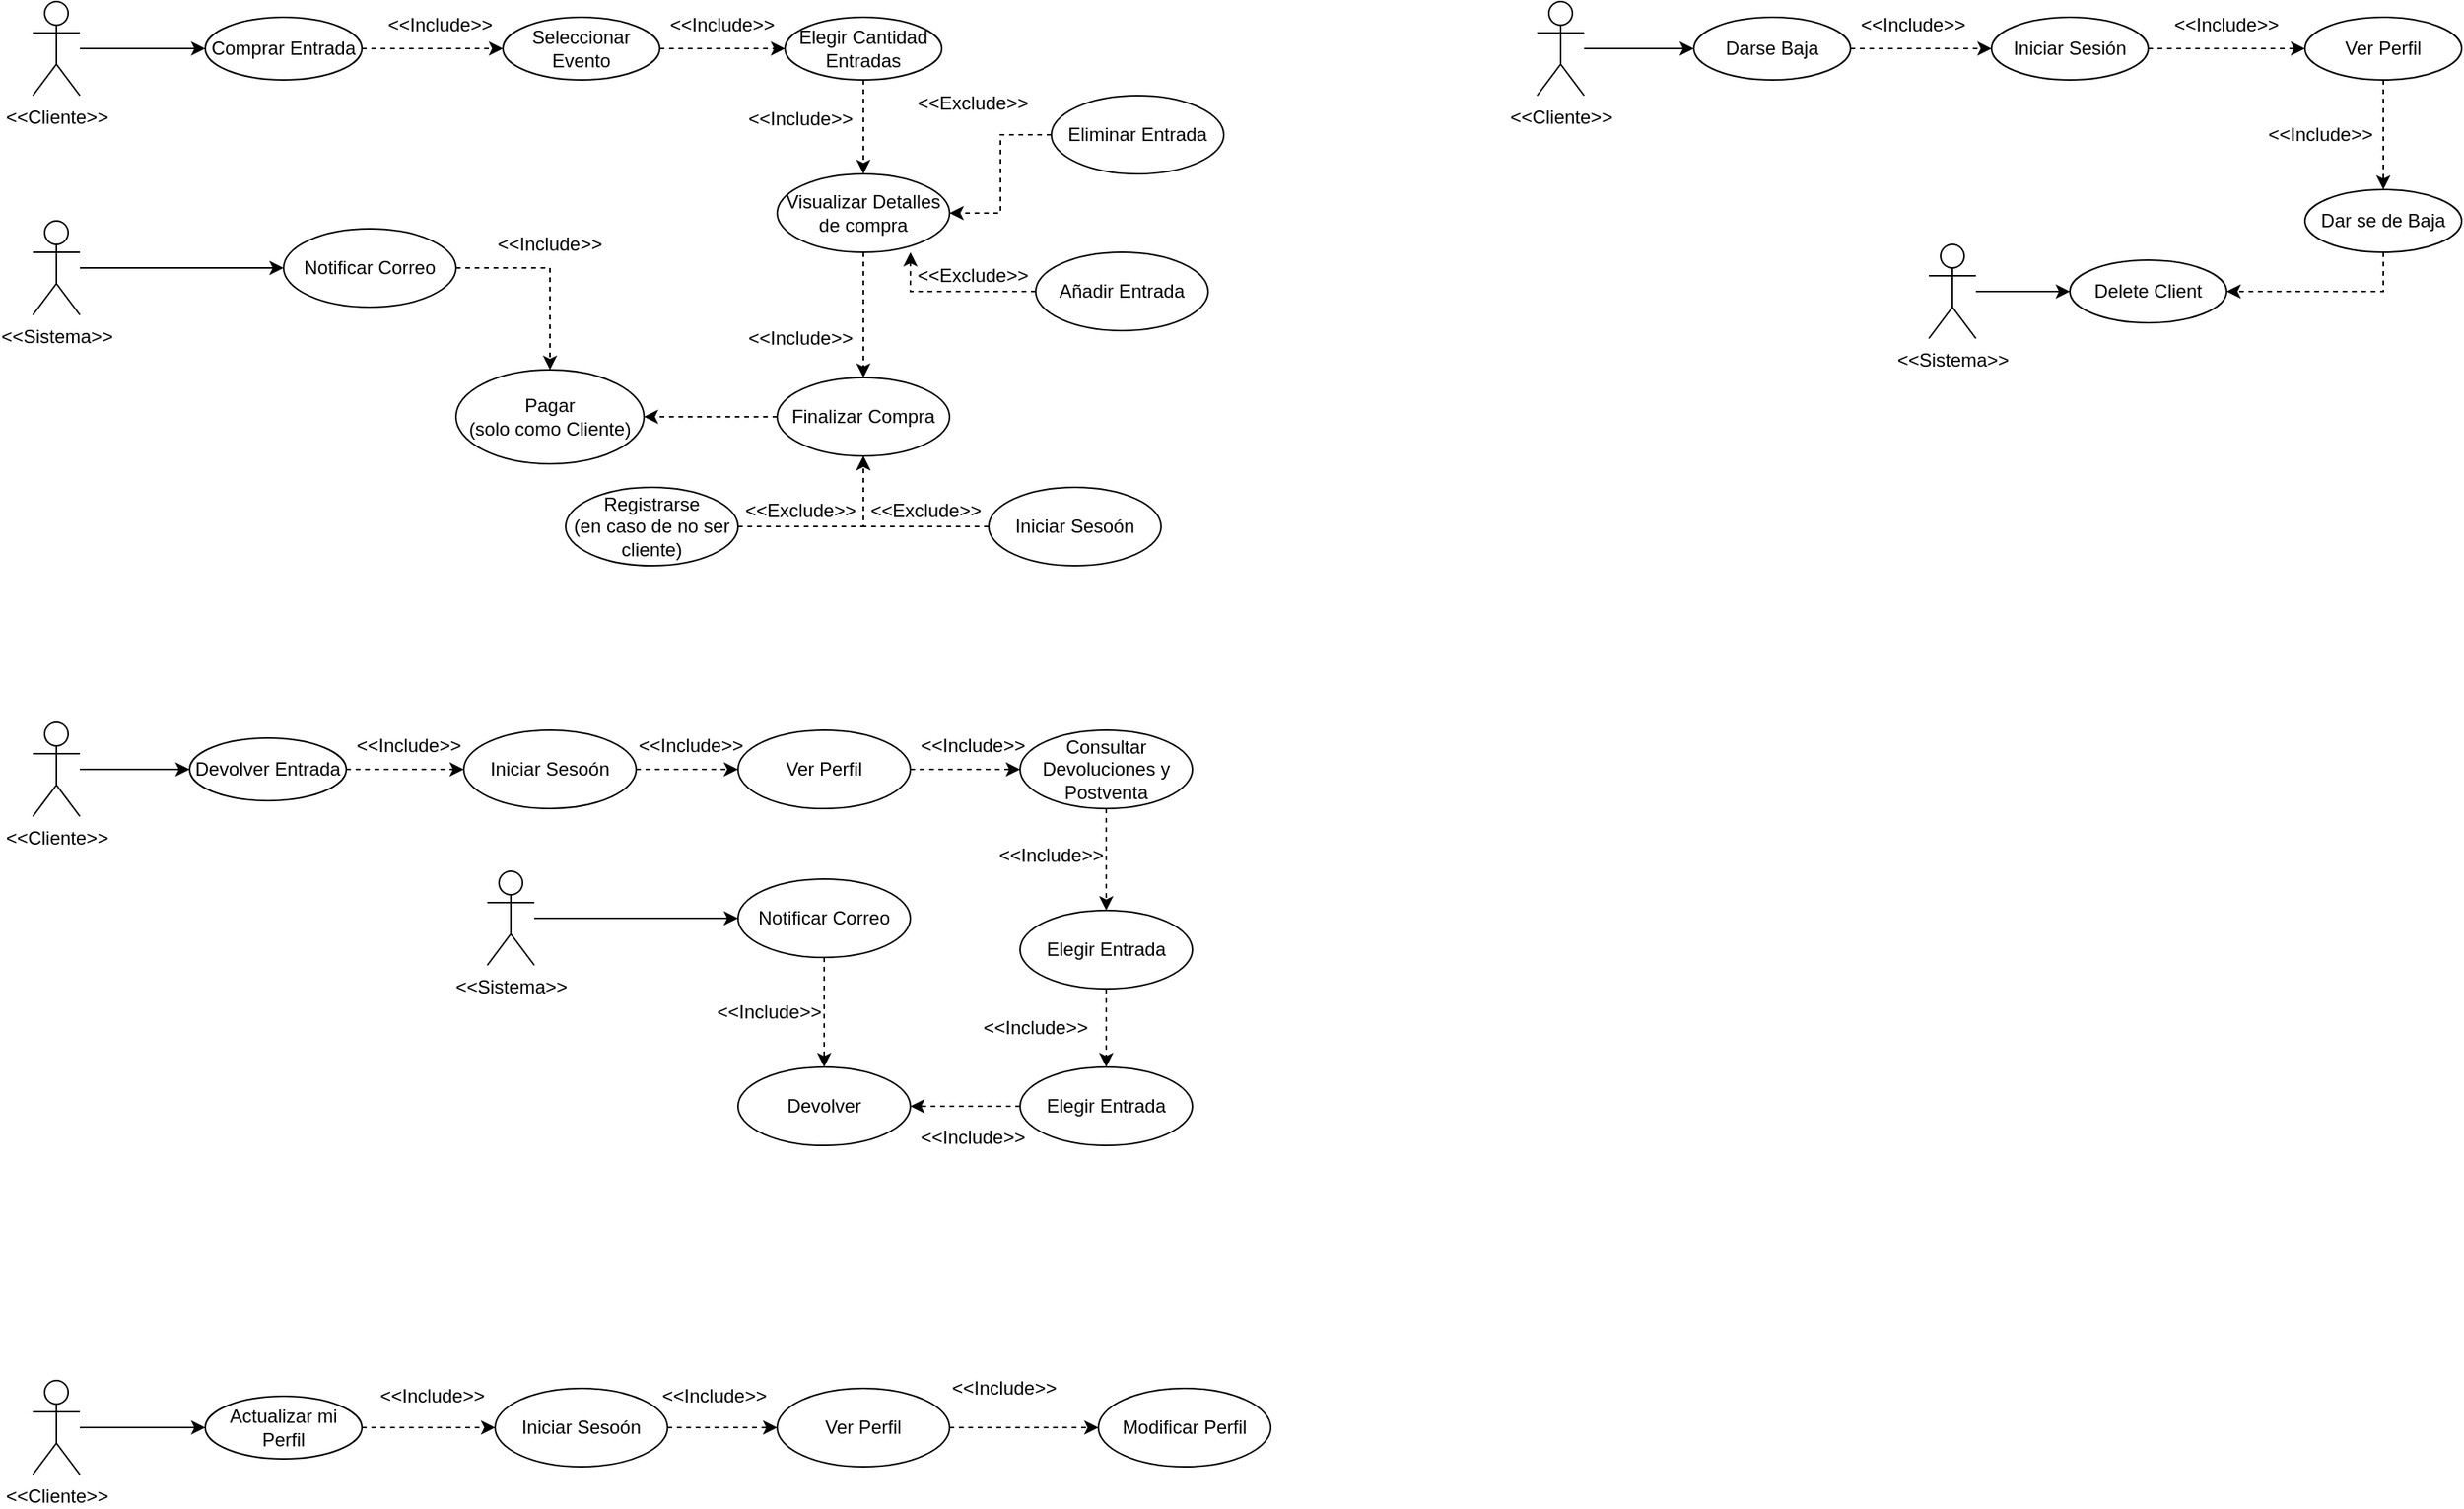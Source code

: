 <mxfile version="22.0.3" type="device">
  <diagram name="Página-1" id="FdgQYn6QVEs8h1mAxQNE">
    <mxGraphModel dx="1000" dy="591" grid="1" gridSize="10" guides="1" tooltips="1" connect="1" arrows="1" fold="1" page="1" pageScale="1" pageWidth="827" pageHeight="1169" math="0" shadow="0">
      <root>
        <mxCell id="0" />
        <mxCell id="1" parent="0" />
        <mxCell id="MzF9SdSDzfpDf-DJ4ihF-3" style="edgeStyle=orthogonalEdgeStyle;rounded=0;orthogonalLoop=1;jettySize=auto;html=1;entryX=0;entryY=0.5;entryDx=0;entryDy=0;" edge="1" parent="1" source="MzF9SdSDzfpDf-DJ4ihF-1" target="MzF9SdSDzfpDf-DJ4ihF-2">
          <mxGeometry relative="1" as="geometry" />
        </mxCell>
        <mxCell id="MzF9SdSDzfpDf-DJ4ihF-1" value="&amp;lt;&amp;lt;Cliente&amp;gt;&amp;gt;" style="shape=umlActor;verticalLabelPosition=bottom;verticalAlign=top;html=1;outlineConnect=0;" vertex="1" parent="1">
          <mxGeometry x="50" y="140" width="30" height="60" as="geometry" />
        </mxCell>
        <mxCell id="MzF9SdSDzfpDf-DJ4ihF-5" style="edgeStyle=orthogonalEdgeStyle;rounded=0;orthogonalLoop=1;jettySize=auto;html=1;dashed=1;" edge="1" parent="1" source="MzF9SdSDzfpDf-DJ4ihF-2" target="MzF9SdSDzfpDf-DJ4ihF-4">
          <mxGeometry relative="1" as="geometry" />
        </mxCell>
        <mxCell id="MzF9SdSDzfpDf-DJ4ihF-2" value="Comprar Entrada" style="ellipse;whiteSpace=wrap;html=1;" vertex="1" parent="1">
          <mxGeometry x="160" y="150" width="100" height="40" as="geometry" />
        </mxCell>
        <mxCell id="MzF9SdSDzfpDf-DJ4ihF-8" style="edgeStyle=orthogonalEdgeStyle;rounded=0;orthogonalLoop=1;jettySize=auto;html=1;entryX=0;entryY=0.5;entryDx=0;entryDy=0;dashed=1;" edge="1" parent="1" source="MzF9SdSDzfpDf-DJ4ihF-4" target="MzF9SdSDzfpDf-DJ4ihF-7">
          <mxGeometry relative="1" as="geometry" />
        </mxCell>
        <mxCell id="MzF9SdSDzfpDf-DJ4ihF-4" value="Seleccionar Evento" style="ellipse;whiteSpace=wrap;html=1;" vertex="1" parent="1">
          <mxGeometry x="350" y="150" width="100" height="40" as="geometry" />
        </mxCell>
        <mxCell id="MzF9SdSDzfpDf-DJ4ihF-6" value="&amp;lt;&amp;lt;Include&amp;gt;&amp;gt;" style="text;html=1;strokeColor=none;fillColor=none;align=center;verticalAlign=middle;whiteSpace=wrap;rounded=0;" vertex="1" parent="1">
          <mxGeometry x="280" y="140" width="60" height="30" as="geometry" />
        </mxCell>
        <mxCell id="MzF9SdSDzfpDf-DJ4ihF-11" style="edgeStyle=orthogonalEdgeStyle;rounded=0;orthogonalLoop=1;jettySize=auto;html=1;dashed=1;" edge="1" parent="1" source="MzF9SdSDzfpDf-DJ4ihF-7" target="MzF9SdSDzfpDf-DJ4ihF-10">
          <mxGeometry relative="1" as="geometry" />
        </mxCell>
        <mxCell id="MzF9SdSDzfpDf-DJ4ihF-7" value="Elegir Cantidad Entradas" style="ellipse;whiteSpace=wrap;html=1;" vertex="1" parent="1">
          <mxGeometry x="530" y="150" width="100" height="40" as="geometry" />
        </mxCell>
        <mxCell id="MzF9SdSDzfpDf-DJ4ihF-9" value="&amp;lt;&amp;lt;Include&amp;gt;&amp;gt;" style="text;html=1;strokeColor=none;fillColor=none;align=center;verticalAlign=middle;whiteSpace=wrap;rounded=0;" vertex="1" parent="1">
          <mxGeometry x="460" y="140" width="60" height="30" as="geometry" />
        </mxCell>
        <mxCell id="MzF9SdSDzfpDf-DJ4ihF-20" style="edgeStyle=orthogonalEdgeStyle;rounded=0;orthogonalLoop=1;jettySize=auto;html=1;dashed=1;" edge="1" parent="1" source="MzF9SdSDzfpDf-DJ4ihF-10" target="MzF9SdSDzfpDf-DJ4ihF-19">
          <mxGeometry relative="1" as="geometry" />
        </mxCell>
        <mxCell id="MzF9SdSDzfpDf-DJ4ihF-10" value="Visualizar Detalles de compra" style="ellipse;whiteSpace=wrap;html=1;" vertex="1" parent="1">
          <mxGeometry x="525" y="250" width="110" height="50" as="geometry" />
        </mxCell>
        <mxCell id="MzF9SdSDzfpDf-DJ4ihF-12" value="&amp;lt;&amp;lt;Include&amp;gt;&amp;gt;" style="text;html=1;strokeColor=none;fillColor=none;align=center;verticalAlign=middle;whiteSpace=wrap;rounded=0;" vertex="1" parent="1">
          <mxGeometry x="510" y="200" width="60" height="30" as="geometry" />
        </mxCell>
        <mxCell id="MzF9SdSDzfpDf-DJ4ihF-15" style="edgeStyle=orthogonalEdgeStyle;rounded=0;orthogonalLoop=1;jettySize=auto;html=1;entryX=1;entryY=0.5;entryDx=0;entryDy=0;dashed=1;" edge="1" parent="1" source="MzF9SdSDzfpDf-DJ4ihF-13" target="MzF9SdSDzfpDf-DJ4ihF-10">
          <mxGeometry relative="1" as="geometry" />
        </mxCell>
        <mxCell id="MzF9SdSDzfpDf-DJ4ihF-13" value="Eliminar Entrada" style="ellipse;whiteSpace=wrap;html=1;" vertex="1" parent="1">
          <mxGeometry x="700" y="200" width="110" height="50" as="geometry" />
        </mxCell>
        <mxCell id="MzF9SdSDzfpDf-DJ4ihF-14" value="Añadir Entrada" style="ellipse;whiteSpace=wrap;html=1;" vertex="1" parent="1">
          <mxGeometry x="690" y="300" width="110" height="50" as="geometry" />
        </mxCell>
        <mxCell id="MzF9SdSDzfpDf-DJ4ihF-16" value="&amp;lt;&amp;lt;Exclude&amp;gt;&amp;gt;" style="text;html=1;strokeColor=none;fillColor=none;align=center;verticalAlign=middle;whiteSpace=wrap;rounded=0;" vertex="1" parent="1">
          <mxGeometry x="620" y="190" width="60" height="30" as="geometry" />
        </mxCell>
        <mxCell id="MzF9SdSDzfpDf-DJ4ihF-17" style="edgeStyle=orthogonalEdgeStyle;rounded=0;orthogonalLoop=1;jettySize=auto;html=1;entryX=0.773;entryY=1;entryDx=0;entryDy=0;entryPerimeter=0;dashed=1;" edge="1" parent="1" source="MzF9SdSDzfpDf-DJ4ihF-14" target="MzF9SdSDzfpDf-DJ4ihF-10">
          <mxGeometry relative="1" as="geometry" />
        </mxCell>
        <mxCell id="MzF9SdSDzfpDf-DJ4ihF-18" value="&amp;lt;&amp;lt;Exclude&amp;gt;&amp;gt;" style="text;html=1;strokeColor=none;fillColor=none;align=center;verticalAlign=middle;whiteSpace=wrap;rounded=0;" vertex="1" parent="1">
          <mxGeometry x="620" y="300" width="60" height="30" as="geometry" />
        </mxCell>
        <mxCell id="MzF9SdSDzfpDf-DJ4ihF-30" style="edgeStyle=orthogonalEdgeStyle;rounded=0;orthogonalLoop=1;jettySize=auto;html=1;entryX=1;entryY=0.5;entryDx=0;entryDy=0;dashed=1;" edge="1" parent="1" source="MzF9SdSDzfpDf-DJ4ihF-19" target="MzF9SdSDzfpDf-DJ4ihF-28">
          <mxGeometry relative="1" as="geometry" />
        </mxCell>
        <mxCell id="MzF9SdSDzfpDf-DJ4ihF-19" value="Finalizar Compra" style="ellipse;whiteSpace=wrap;html=1;" vertex="1" parent="1">
          <mxGeometry x="525" y="380" width="110" height="50" as="geometry" />
        </mxCell>
        <mxCell id="MzF9SdSDzfpDf-DJ4ihF-21" value="&amp;lt;&amp;lt;Include&amp;gt;&amp;gt;" style="text;html=1;strokeColor=none;fillColor=none;align=center;verticalAlign=middle;whiteSpace=wrap;rounded=0;" vertex="1" parent="1">
          <mxGeometry x="510" y="340" width="60" height="30" as="geometry" />
        </mxCell>
        <mxCell id="MzF9SdSDzfpDf-DJ4ihF-26" style="edgeStyle=orthogonalEdgeStyle;rounded=0;orthogonalLoop=1;jettySize=auto;html=1;dashed=1;" edge="1" parent="1" source="MzF9SdSDzfpDf-DJ4ihF-23" target="MzF9SdSDzfpDf-DJ4ihF-19">
          <mxGeometry relative="1" as="geometry" />
        </mxCell>
        <mxCell id="MzF9SdSDzfpDf-DJ4ihF-23" value="Registrarse&lt;br&gt;(en caso de no ser cliente)" style="ellipse;whiteSpace=wrap;html=1;" vertex="1" parent="1">
          <mxGeometry x="390" y="450" width="110" height="50" as="geometry" />
        </mxCell>
        <mxCell id="MzF9SdSDzfpDf-DJ4ihF-27" value="&amp;lt;&amp;lt;Exclude&amp;gt;&amp;gt;" style="text;html=1;strokeColor=none;fillColor=none;align=center;verticalAlign=middle;whiteSpace=wrap;rounded=0;" vertex="1" parent="1">
          <mxGeometry x="510" y="450" width="60" height="30" as="geometry" />
        </mxCell>
        <mxCell id="MzF9SdSDzfpDf-DJ4ihF-28" value="Pagar&lt;br&gt;(solo como Cliente)" style="ellipse;whiteSpace=wrap;html=1;" vertex="1" parent="1">
          <mxGeometry x="320" y="375" width="120" height="60" as="geometry" />
        </mxCell>
        <mxCell id="MzF9SdSDzfpDf-DJ4ihF-33" style="edgeStyle=orthogonalEdgeStyle;rounded=0;orthogonalLoop=1;jettySize=auto;html=1;entryX=0.5;entryY=1;entryDx=0;entryDy=0;dashed=1;" edge="1" parent="1" source="MzF9SdSDzfpDf-DJ4ihF-32" target="MzF9SdSDzfpDf-DJ4ihF-19">
          <mxGeometry relative="1" as="geometry" />
        </mxCell>
        <mxCell id="MzF9SdSDzfpDf-DJ4ihF-32" value="Iniciar Sesoón" style="ellipse;whiteSpace=wrap;html=1;" vertex="1" parent="1">
          <mxGeometry x="660" y="450" width="110" height="50" as="geometry" />
        </mxCell>
        <mxCell id="MzF9SdSDzfpDf-DJ4ihF-34" value="&amp;lt;&amp;lt;Exclude&amp;gt;&amp;gt;" style="text;html=1;strokeColor=none;fillColor=none;align=center;verticalAlign=middle;whiteSpace=wrap;rounded=0;" vertex="1" parent="1">
          <mxGeometry x="590" y="450" width="60" height="30" as="geometry" />
        </mxCell>
        <mxCell id="MzF9SdSDzfpDf-DJ4ihF-37" style="edgeStyle=orthogonalEdgeStyle;rounded=0;orthogonalLoop=1;jettySize=auto;html=1;" edge="1" parent="1" source="MzF9SdSDzfpDf-DJ4ihF-35" target="MzF9SdSDzfpDf-DJ4ihF-36">
          <mxGeometry relative="1" as="geometry" />
        </mxCell>
        <mxCell id="MzF9SdSDzfpDf-DJ4ihF-35" value="&amp;lt;&amp;lt;Cliente&amp;gt;&amp;gt;" style="shape=umlActor;verticalLabelPosition=bottom;verticalAlign=top;html=1;outlineConnect=0;" vertex="1" parent="1">
          <mxGeometry x="50" y="600" width="30" height="60" as="geometry" />
        </mxCell>
        <mxCell id="MzF9SdSDzfpDf-DJ4ihF-39" style="edgeStyle=orthogonalEdgeStyle;rounded=0;orthogonalLoop=1;jettySize=auto;html=1;entryX=0;entryY=0.5;entryDx=0;entryDy=0;dashed=1;" edge="1" parent="1" source="MzF9SdSDzfpDf-DJ4ihF-36" target="MzF9SdSDzfpDf-DJ4ihF-38">
          <mxGeometry relative="1" as="geometry" />
        </mxCell>
        <mxCell id="MzF9SdSDzfpDf-DJ4ihF-36" value="Devolver Entrada" style="ellipse;whiteSpace=wrap;html=1;" vertex="1" parent="1">
          <mxGeometry x="150" y="610" width="100" height="40" as="geometry" />
        </mxCell>
        <mxCell id="MzF9SdSDzfpDf-DJ4ihF-42" style="edgeStyle=orthogonalEdgeStyle;rounded=0;orthogonalLoop=1;jettySize=auto;html=1;entryX=0;entryY=0.5;entryDx=0;entryDy=0;dashed=1;" edge="1" parent="1" source="MzF9SdSDzfpDf-DJ4ihF-38" target="MzF9SdSDzfpDf-DJ4ihF-41">
          <mxGeometry relative="1" as="geometry" />
        </mxCell>
        <mxCell id="MzF9SdSDzfpDf-DJ4ihF-38" value="Iniciar Sesoón" style="ellipse;whiteSpace=wrap;html=1;" vertex="1" parent="1">
          <mxGeometry x="325" y="605" width="110" height="50" as="geometry" />
        </mxCell>
        <mxCell id="MzF9SdSDzfpDf-DJ4ihF-40" value="&amp;lt;&amp;lt;Include&amp;gt;&amp;gt;" style="text;html=1;strokeColor=none;fillColor=none;align=center;verticalAlign=middle;whiteSpace=wrap;rounded=0;" vertex="1" parent="1">
          <mxGeometry x="260" y="600" width="60" height="30" as="geometry" />
        </mxCell>
        <mxCell id="MzF9SdSDzfpDf-DJ4ihF-45" style="edgeStyle=orthogonalEdgeStyle;rounded=0;orthogonalLoop=1;jettySize=auto;html=1;entryX=0;entryY=0.5;entryDx=0;entryDy=0;dashed=1;" edge="1" parent="1" source="MzF9SdSDzfpDf-DJ4ihF-41" target="MzF9SdSDzfpDf-DJ4ihF-44">
          <mxGeometry relative="1" as="geometry" />
        </mxCell>
        <mxCell id="MzF9SdSDzfpDf-DJ4ihF-41" value="Ver Perfil" style="ellipse;whiteSpace=wrap;html=1;" vertex="1" parent="1">
          <mxGeometry x="500" y="605" width="110" height="50" as="geometry" />
        </mxCell>
        <mxCell id="MzF9SdSDzfpDf-DJ4ihF-43" value="&amp;lt;&amp;lt;Include&amp;gt;&amp;gt;" style="text;html=1;strokeColor=none;fillColor=none;align=center;verticalAlign=middle;whiteSpace=wrap;rounded=0;" vertex="1" parent="1">
          <mxGeometry x="440" y="600" width="60" height="30" as="geometry" />
        </mxCell>
        <mxCell id="MzF9SdSDzfpDf-DJ4ihF-48" style="edgeStyle=orthogonalEdgeStyle;rounded=0;orthogonalLoop=1;jettySize=auto;html=1;entryX=0.5;entryY=0;entryDx=0;entryDy=0;dashed=1;" edge="1" parent="1" source="MzF9SdSDzfpDf-DJ4ihF-44" target="MzF9SdSDzfpDf-DJ4ihF-47">
          <mxGeometry relative="1" as="geometry" />
        </mxCell>
        <mxCell id="MzF9SdSDzfpDf-DJ4ihF-44" value="Consultar Devoluciones y Postventa" style="ellipse;whiteSpace=wrap;html=1;" vertex="1" parent="1">
          <mxGeometry x="680" y="605" width="110" height="50" as="geometry" />
        </mxCell>
        <mxCell id="MzF9SdSDzfpDf-DJ4ihF-46" value="&amp;lt;&amp;lt;Include&amp;gt;&amp;gt;" style="text;html=1;strokeColor=none;fillColor=none;align=center;verticalAlign=middle;whiteSpace=wrap;rounded=0;" vertex="1" parent="1">
          <mxGeometry x="620" y="600" width="60" height="30" as="geometry" />
        </mxCell>
        <mxCell id="MzF9SdSDzfpDf-DJ4ihF-51" style="edgeStyle=orthogonalEdgeStyle;rounded=0;orthogonalLoop=1;jettySize=auto;html=1;dashed=1;" edge="1" parent="1" source="MzF9SdSDzfpDf-DJ4ihF-47" target="MzF9SdSDzfpDf-DJ4ihF-49">
          <mxGeometry relative="1" as="geometry" />
        </mxCell>
        <mxCell id="MzF9SdSDzfpDf-DJ4ihF-47" value="Elegir Entrada" style="ellipse;whiteSpace=wrap;html=1;" vertex="1" parent="1">
          <mxGeometry x="680" y="720" width="110" height="50" as="geometry" />
        </mxCell>
        <mxCell id="MzF9SdSDzfpDf-DJ4ihF-53" style="edgeStyle=orthogonalEdgeStyle;rounded=0;orthogonalLoop=1;jettySize=auto;html=1;entryX=1;entryY=0.5;entryDx=0;entryDy=0;dashed=1;" edge="1" parent="1" source="MzF9SdSDzfpDf-DJ4ihF-49" target="MzF9SdSDzfpDf-DJ4ihF-52">
          <mxGeometry relative="1" as="geometry" />
        </mxCell>
        <mxCell id="MzF9SdSDzfpDf-DJ4ihF-49" value="Elegir Entrada" style="ellipse;whiteSpace=wrap;html=1;" vertex="1" parent="1">
          <mxGeometry x="680" y="820" width="110" height="50" as="geometry" />
        </mxCell>
        <mxCell id="MzF9SdSDzfpDf-DJ4ihF-52" value="Devolver" style="ellipse;whiteSpace=wrap;html=1;" vertex="1" parent="1">
          <mxGeometry x="500" y="820" width="110" height="50" as="geometry" />
        </mxCell>
        <mxCell id="MzF9SdSDzfpDf-DJ4ihF-54" value="&amp;lt;&amp;lt;Include&amp;gt;&amp;gt;" style="text;html=1;strokeColor=none;fillColor=none;align=center;verticalAlign=middle;whiteSpace=wrap;rounded=0;" vertex="1" parent="1">
          <mxGeometry x="670" y="670" width="60" height="30" as="geometry" />
        </mxCell>
        <mxCell id="MzF9SdSDzfpDf-DJ4ihF-55" value="&amp;lt;&amp;lt;Include&amp;gt;&amp;gt;" style="text;html=1;strokeColor=none;fillColor=none;align=center;verticalAlign=middle;whiteSpace=wrap;rounded=0;" vertex="1" parent="1">
          <mxGeometry x="660" y="780" width="60" height="30" as="geometry" />
        </mxCell>
        <mxCell id="MzF9SdSDzfpDf-DJ4ihF-56" value="&amp;lt;&amp;lt;Include&amp;gt;&amp;gt;" style="text;html=1;strokeColor=none;fillColor=none;align=center;verticalAlign=middle;whiteSpace=wrap;rounded=0;" vertex="1" parent="1">
          <mxGeometry x="620" y="850" width="60" height="30" as="geometry" />
        </mxCell>
        <mxCell id="MzF9SdSDzfpDf-DJ4ihF-58" style="edgeStyle=orthogonalEdgeStyle;rounded=0;orthogonalLoop=1;jettySize=auto;html=1;entryX=0.5;entryY=0;entryDx=0;entryDy=0;dashed=1;" edge="1" parent="1" source="MzF9SdSDzfpDf-DJ4ihF-57" target="MzF9SdSDzfpDf-DJ4ihF-52">
          <mxGeometry relative="1" as="geometry" />
        </mxCell>
        <mxCell id="MzF9SdSDzfpDf-DJ4ihF-57" value="Notificar Correo" style="ellipse;whiteSpace=wrap;html=1;" vertex="1" parent="1">
          <mxGeometry x="500" y="700" width="110" height="50" as="geometry" />
        </mxCell>
        <mxCell id="MzF9SdSDzfpDf-DJ4ihF-60" style="edgeStyle=orthogonalEdgeStyle;rounded=0;orthogonalLoop=1;jettySize=auto;html=1;entryX=0;entryY=0.5;entryDx=0;entryDy=0;" edge="1" parent="1" source="MzF9SdSDzfpDf-DJ4ihF-59" target="MzF9SdSDzfpDf-DJ4ihF-57">
          <mxGeometry relative="1" as="geometry" />
        </mxCell>
        <mxCell id="MzF9SdSDzfpDf-DJ4ihF-59" value="&amp;lt;&amp;lt;Sistema&amp;gt;&amp;gt;" style="shape=umlActor;verticalLabelPosition=bottom;verticalAlign=top;html=1;outlineConnect=0;" vertex="1" parent="1">
          <mxGeometry x="340" y="695" width="30" height="60" as="geometry" />
        </mxCell>
        <mxCell id="MzF9SdSDzfpDf-DJ4ihF-63" value="&amp;lt;&amp;lt;Include&amp;gt;&amp;gt;" style="text;html=1;strokeColor=none;fillColor=none;align=center;verticalAlign=middle;whiteSpace=wrap;rounded=0;" vertex="1" parent="1">
          <mxGeometry x="490" y="770" width="60" height="30" as="geometry" />
        </mxCell>
        <mxCell id="MzF9SdSDzfpDf-DJ4ihF-67" style="edgeStyle=orthogonalEdgeStyle;rounded=0;orthogonalLoop=1;jettySize=auto;html=1;dashed=1;" edge="1" parent="1" source="MzF9SdSDzfpDf-DJ4ihF-64" target="MzF9SdSDzfpDf-DJ4ihF-28">
          <mxGeometry relative="1" as="geometry">
            <Array as="points">
              <mxPoint x="380" y="310" />
            </Array>
          </mxGeometry>
        </mxCell>
        <mxCell id="MzF9SdSDzfpDf-DJ4ihF-64" value="Notificar Correo" style="ellipse;whiteSpace=wrap;html=1;" vertex="1" parent="1">
          <mxGeometry x="210" y="285" width="110" height="50" as="geometry" />
        </mxCell>
        <mxCell id="MzF9SdSDzfpDf-DJ4ihF-65" style="edgeStyle=orthogonalEdgeStyle;rounded=0;orthogonalLoop=1;jettySize=auto;html=1;entryX=0;entryY=0.5;entryDx=0;entryDy=0;" edge="1" parent="1" source="MzF9SdSDzfpDf-DJ4ihF-66" target="MzF9SdSDzfpDf-DJ4ihF-64">
          <mxGeometry relative="1" as="geometry" />
        </mxCell>
        <mxCell id="MzF9SdSDzfpDf-DJ4ihF-66" value="&amp;lt;&amp;lt;Sistema&amp;gt;&amp;gt;" style="shape=umlActor;verticalLabelPosition=bottom;verticalAlign=top;html=1;outlineConnect=0;" vertex="1" parent="1">
          <mxGeometry x="50" y="280" width="30" height="60" as="geometry" />
        </mxCell>
        <mxCell id="MzF9SdSDzfpDf-DJ4ihF-68" value="&amp;lt;&amp;lt;Include&amp;gt;&amp;gt;" style="text;html=1;strokeColor=none;fillColor=none;align=center;verticalAlign=middle;whiteSpace=wrap;rounded=0;" vertex="1" parent="1">
          <mxGeometry x="350" y="280" width="60" height="30" as="geometry" />
        </mxCell>
        <mxCell id="MzF9SdSDzfpDf-DJ4ihF-71" style="edgeStyle=orthogonalEdgeStyle;rounded=0;orthogonalLoop=1;jettySize=auto;html=1;" edge="1" parent="1" source="MzF9SdSDzfpDf-DJ4ihF-69" target="MzF9SdSDzfpDf-DJ4ihF-70">
          <mxGeometry relative="1" as="geometry" />
        </mxCell>
        <mxCell id="MzF9SdSDzfpDf-DJ4ihF-69" value="&amp;lt;&amp;lt;Cliente&amp;gt;&amp;gt;" style="shape=umlActor;verticalLabelPosition=bottom;verticalAlign=top;html=1;outlineConnect=0;" vertex="1" parent="1">
          <mxGeometry x="50" y="1020" width="30" height="60" as="geometry" />
        </mxCell>
        <mxCell id="MzF9SdSDzfpDf-DJ4ihF-75" style="edgeStyle=orthogonalEdgeStyle;rounded=0;orthogonalLoop=1;jettySize=auto;html=1;dashed=1;" edge="1" parent="1" source="MzF9SdSDzfpDf-DJ4ihF-70" target="MzF9SdSDzfpDf-DJ4ihF-72">
          <mxGeometry relative="1" as="geometry" />
        </mxCell>
        <mxCell id="MzF9SdSDzfpDf-DJ4ihF-70" value="Actualizar mi&lt;br&gt;Perfil" style="ellipse;whiteSpace=wrap;html=1;" vertex="1" parent="1">
          <mxGeometry x="160" y="1030" width="100" height="40" as="geometry" />
        </mxCell>
        <mxCell id="MzF9SdSDzfpDf-DJ4ihF-77" style="edgeStyle=orthogonalEdgeStyle;rounded=0;orthogonalLoop=1;jettySize=auto;html=1;entryX=0;entryY=0.5;entryDx=0;entryDy=0;dashed=1;" edge="1" parent="1" source="MzF9SdSDzfpDf-DJ4ihF-72" target="MzF9SdSDzfpDf-DJ4ihF-76">
          <mxGeometry relative="1" as="geometry" />
        </mxCell>
        <mxCell id="MzF9SdSDzfpDf-DJ4ihF-72" value="Iniciar Sesoón" style="ellipse;whiteSpace=wrap;html=1;" vertex="1" parent="1">
          <mxGeometry x="345" y="1025" width="110" height="50" as="geometry" />
        </mxCell>
        <mxCell id="MzF9SdSDzfpDf-DJ4ihF-73" value="&amp;lt;&amp;lt;Include&amp;gt;&amp;gt;" style="text;html=1;strokeColor=none;fillColor=none;align=center;verticalAlign=middle;whiteSpace=wrap;rounded=0;" vertex="1" parent="1">
          <mxGeometry x="275" y="1015" width="60" height="30" as="geometry" />
        </mxCell>
        <mxCell id="MzF9SdSDzfpDf-DJ4ihF-81" style="edgeStyle=orthogonalEdgeStyle;rounded=0;orthogonalLoop=1;jettySize=auto;html=1;dashed=1;" edge="1" parent="1" source="MzF9SdSDzfpDf-DJ4ihF-76" target="MzF9SdSDzfpDf-DJ4ihF-80">
          <mxGeometry relative="1" as="geometry" />
        </mxCell>
        <mxCell id="MzF9SdSDzfpDf-DJ4ihF-76" value="Ver Perfil" style="ellipse;whiteSpace=wrap;html=1;" vertex="1" parent="1">
          <mxGeometry x="525" y="1025" width="110" height="50" as="geometry" />
        </mxCell>
        <mxCell id="MzF9SdSDzfpDf-DJ4ihF-78" value="&amp;lt;&amp;lt;Include&amp;gt;&amp;gt;" style="text;html=1;strokeColor=none;fillColor=none;align=center;verticalAlign=middle;whiteSpace=wrap;rounded=0;" vertex="1" parent="1">
          <mxGeometry x="455" y="1015" width="60" height="30" as="geometry" />
        </mxCell>
        <mxCell id="MzF9SdSDzfpDf-DJ4ihF-79" value="&amp;lt;&amp;lt;Include&amp;gt;&amp;gt;" style="text;html=1;strokeColor=none;fillColor=none;align=center;verticalAlign=middle;whiteSpace=wrap;rounded=0;" vertex="1" parent="1">
          <mxGeometry x="640" y="1010" width="60" height="30" as="geometry" />
        </mxCell>
        <mxCell id="MzF9SdSDzfpDf-DJ4ihF-80" value="Modificar Perfil" style="ellipse;whiteSpace=wrap;html=1;" vertex="1" parent="1">
          <mxGeometry x="730" y="1025" width="110" height="50" as="geometry" />
        </mxCell>
        <mxCell id="MzF9SdSDzfpDf-DJ4ihF-84" style="edgeStyle=orthogonalEdgeStyle;rounded=0;orthogonalLoop=1;jettySize=auto;html=1;entryX=0;entryY=0.5;entryDx=0;entryDy=0;" edge="1" parent="1" source="MzF9SdSDzfpDf-DJ4ihF-82" target="MzF9SdSDzfpDf-DJ4ihF-83">
          <mxGeometry relative="1" as="geometry" />
        </mxCell>
        <mxCell id="MzF9SdSDzfpDf-DJ4ihF-82" value="&amp;lt;&amp;lt;Cliente&amp;gt;&amp;gt;" style="shape=umlActor;verticalLabelPosition=bottom;verticalAlign=top;html=1;outlineConnect=0;" vertex="1" parent="1">
          <mxGeometry x="1010" y="140" width="30" height="60" as="geometry" />
        </mxCell>
        <mxCell id="MzF9SdSDzfpDf-DJ4ihF-86" style="edgeStyle=orthogonalEdgeStyle;rounded=0;orthogonalLoop=1;jettySize=auto;html=1;dashed=1;" edge="1" parent="1" source="MzF9SdSDzfpDf-DJ4ihF-83" target="MzF9SdSDzfpDf-DJ4ihF-85">
          <mxGeometry relative="1" as="geometry" />
        </mxCell>
        <mxCell id="MzF9SdSDzfpDf-DJ4ihF-83" value="Darse Baja" style="ellipse;whiteSpace=wrap;html=1;" vertex="1" parent="1">
          <mxGeometry x="1110" y="150" width="100" height="40" as="geometry" />
        </mxCell>
        <mxCell id="MzF9SdSDzfpDf-DJ4ihF-89" style="edgeStyle=orthogonalEdgeStyle;rounded=0;orthogonalLoop=1;jettySize=auto;html=1;entryX=0;entryY=0.5;entryDx=0;entryDy=0;dashed=1;" edge="1" parent="1" source="MzF9SdSDzfpDf-DJ4ihF-85" target="MzF9SdSDzfpDf-DJ4ihF-88">
          <mxGeometry relative="1" as="geometry" />
        </mxCell>
        <mxCell id="MzF9SdSDzfpDf-DJ4ihF-85" value="Iniciar Sesión" style="ellipse;whiteSpace=wrap;html=1;" vertex="1" parent="1">
          <mxGeometry x="1300" y="150" width="100" height="40" as="geometry" />
        </mxCell>
        <mxCell id="MzF9SdSDzfpDf-DJ4ihF-87" value="&amp;lt;&amp;lt;Include&amp;gt;&amp;gt;" style="text;html=1;strokeColor=none;fillColor=none;align=center;verticalAlign=middle;whiteSpace=wrap;rounded=0;" vertex="1" parent="1">
          <mxGeometry x="1220" y="140" width="60" height="30" as="geometry" />
        </mxCell>
        <mxCell id="MzF9SdSDzfpDf-DJ4ihF-92" style="edgeStyle=orthogonalEdgeStyle;rounded=0;orthogonalLoop=1;jettySize=auto;html=1;entryX=0.5;entryY=0;entryDx=0;entryDy=0;dashed=1;" edge="1" parent="1" source="MzF9SdSDzfpDf-DJ4ihF-88" target="MzF9SdSDzfpDf-DJ4ihF-91">
          <mxGeometry relative="1" as="geometry" />
        </mxCell>
        <mxCell id="MzF9SdSDzfpDf-DJ4ihF-88" value="Ver Perfil" style="ellipse;whiteSpace=wrap;html=1;" vertex="1" parent="1">
          <mxGeometry x="1500" y="150" width="100" height="40" as="geometry" />
        </mxCell>
        <mxCell id="MzF9SdSDzfpDf-DJ4ihF-90" value="&amp;lt;&amp;lt;Include&amp;gt;&amp;gt;" style="text;html=1;strokeColor=none;fillColor=none;align=center;verticalAlign=middle;whiteSpace=wrap;rounded=0;" vertex="1" parent="1">
          <mxGeometry x="1420" y="140" width="60" height="30" as="geometry" />
        </mxCell>
        <mxCell id="MzF9SdSDzfpDf-DJ4ihF-96" style="edgeStyle=orthogonalEdgeStyle;rounded=0;orthogonalLoop=1;jettySize=auto;html=1;entryX=1;entryY=0.5;entryDx=0;entryDy=0;dashed=1;" edge="1" parent="1" source="MzF9SdSDzfpDf-DJ4ihF-91" target="MzF9SdSDzfpDf-DJ4ihF-95">
          <mxGeometry relative="1" as="geometry">
            <Array as="points">
              <mxPoint x="1550" y="325" />
            </Array>
          </mxGeometry>
        </mxCell>
        <mxCell id="MzF9SdSDzfpDf-DJ4ihF-91" value="Dar se de Baja" style="ellipse;whiteSpace=wrap;html=1;" vertex="1" parent="1">
          <mxGeometry x="1500" y="260" width="100" height="40" as="geometry" />
        </mxCell>
        <mxCell id="MzF9SdSDzfpDf-DJ4ihF-93" value="&amp;lt;&amp;lt;Include&amp;gt;&amp;gt;" style="text;html=1;strokeColor=none;fillColor=none;align=center;verticalAlign=middle;whiteSpace=wrap;rounded=0;" vertex="1" parent="1">
          <mxGeometry x="1480" y="210" width="60" height="30" as="geometry" />
        </mxCell>
        <mxCell id="MzF9SdSDzfpDf-DJ4ihF-97" style="edgeStyle=orthogonalEdgeStyle;rounded=0;orthogonalLoop=1;jettySize=auto;html=1;" edge="1" parent="1" source="MzF9SdSDzfpDf-DJ4ihF-94" target="MzF9SdSDzfpDf-DJ4ihF-95">
          <mxGeometry relative="1" as="geometry" />
        </mxCell>
        <mxCell id="MzF9SdSDzfpDf-DJ4ihF-94" value="&amp;lt;&amp;lt;Sistema&amp;gt;&amp;gt;" style="shape=umlActor;verticalLabelPosition=bottom;verticalAlign=top;html=1;outlineConnect=0;" vertex="1" parent="1">
          <mxGeometry x="1260" y="295" width="30" height="60" as="geometry" />
        </mxCell>
        <mxCell id="MzF9SdSDzfpDf-DJ4ihF-95" value="Delete Client" style="ellipse;whiteSpace=wrap;html=1;" vertex="1" parent="1">
          <mxGeometry x="1350" y="305" width="100" height="40" as="geometry" />
        </mxCell>
      </root>
    </mxGraphModel>
  </diagram>
</mxfile>
